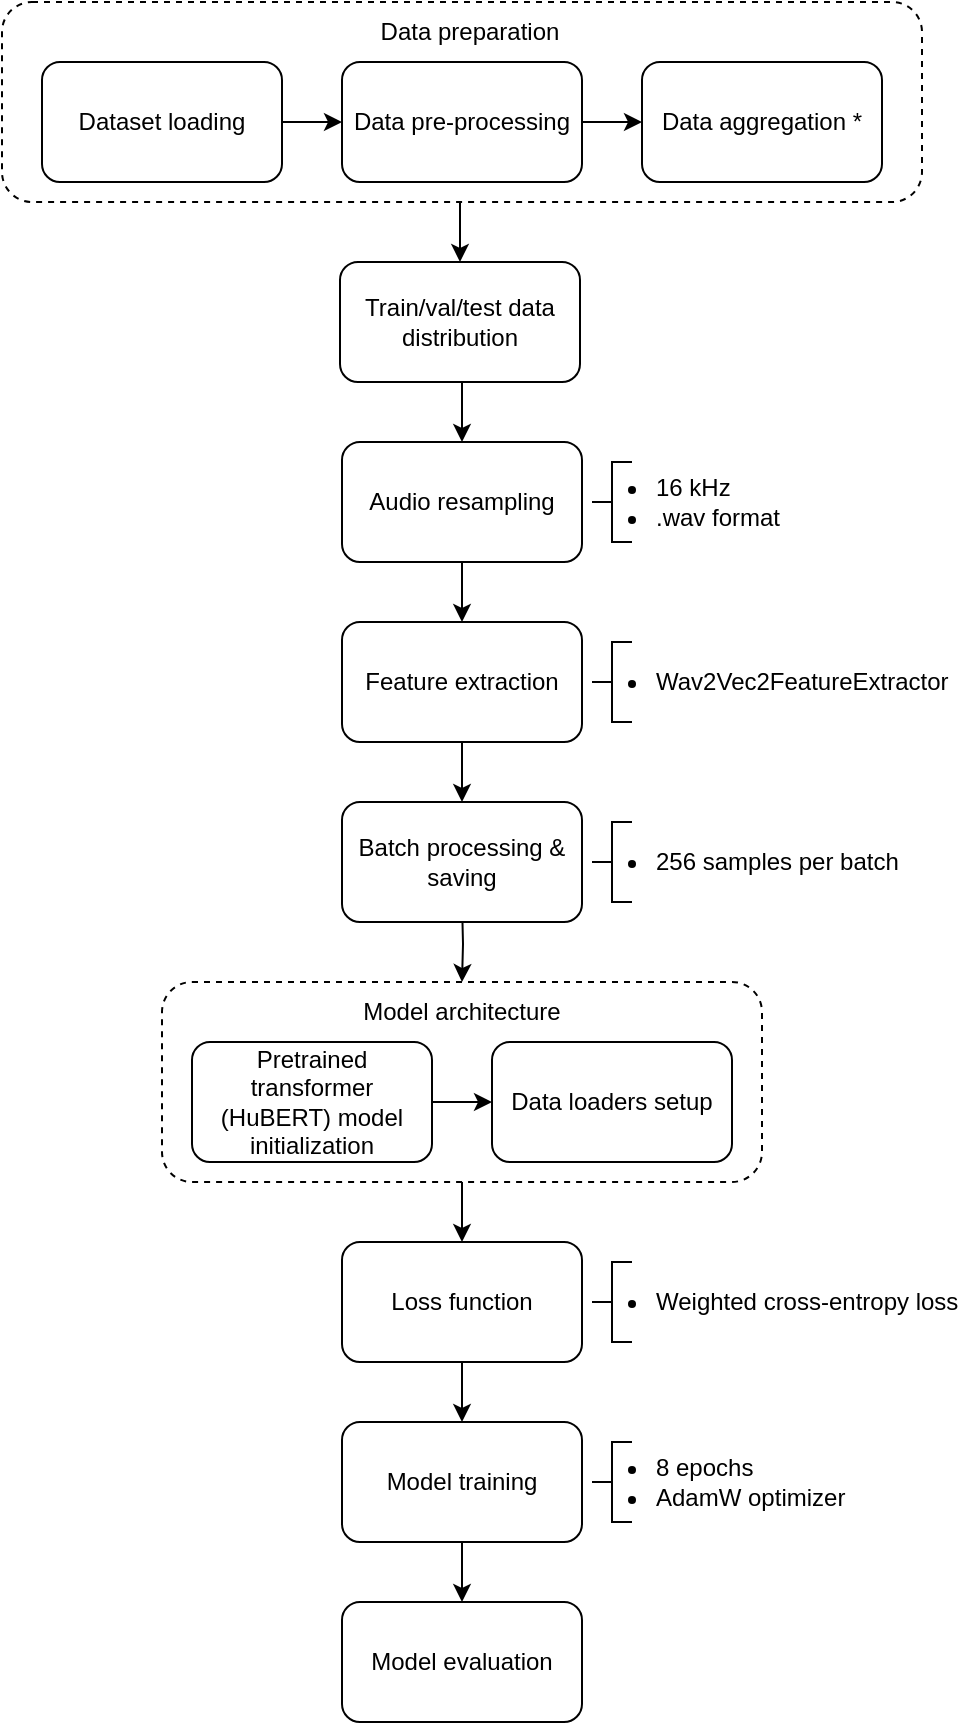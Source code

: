 <mxfile version="27.1.1">
  <diagram id="1cen6F0pKEglF9MSGJp_" name="Сторінка-1">
    <mxGraphModel dx="786" dy="552" grid="1" gridSize="10" guides="1" tooltips="1" connect="1" arrows="1" fold="1" page="1" pageScale="1" pageWidth="827" pageHeight="1169" math="0" shadow="0">
      <root>
        <mxCell id="0" />
        <mxCell id="1" parent="0" />
        <mxCell id="w7C9Iute1KxasxDb_BeU-13" value="" style="rounded=1;whiteSpace=wrap;html=1;dashed=1;" vertex="1" parent="1">
          <mxGeometry x="265" y="510" width="300" height="100" as="geometry" />
        </mxCell>
        <mxCell id="uMgJuq0zAGavcUWCigHo-29" value="&lt;ul&gt;&lt;li&gt;8 epochs&lt;/li&gt;&lt;li&gt;AdamW optimizer&lt;/li&gt;&lt;/ul&gt;" style="text;html=1;strokeColor=none;fillColor=none;align=left;verticalAlign=middle;whiteSpace=wrap;rounded=0;" parent="1" vertex="1">
          <mxGeometry x="470" y="745" width="200" height="30" as="geometry" />
        </mxCell>
        <mxCell id="uMgJuq0zAGavcUWCigHo-13" style="edgeStyle=orthogonalEdgeStyle;rounded=0;orthogonalLoop=1;jettySize=auto;html=1;exitX=0.5;exitY=1;exitDx=0;exitDy=0;entryX=0.5;entryY=0;entryDx=0;entryDy=0;" parent="1" source="uMgJuq0zAGavcUWCigHo-9" target="uMgJuq0zAGavcUWCigHo-4" edge="1">
          <mxGeometry relative="1" as="geometry" />
        </mxCell>
        <mxCell id="uMgJuq0zAGavcUWCigHo-9" value="" style="rounded=1;whiteSpace=wrap;html=1;dashed=1;" parent="1" vertex="1">
          <mxGeometry x="185" y="20" width="460" height="100" as="geometry" />
        </mxCell>
        <mxCell id="uMgJuq0zAGavcUWCigHo-11" style="edgeStyle=orthogonalEdgeStyle;rounded=0;orthogonalLoop=1;jettySize=auto;html=1;entryX=0;entryY=0.5;entryDx=0;entryDy=0;" parent="1" source="uMgJuq0zAGavcUWCigHo-1" target="uMgJuq0zAGavcUWCigHo-2" edge="1">
          <mxGeometry relative="1" as="geometry" />
        </mxCell>
        <mxCell id="uMgJuq0zAGavcUWCigHo-1" value="Dataset loading" style="rounded=1;whiteSpace=wrap;html=1;" parent="1" vertex="1">
          <mxGeometry x="205" y="50" width="120" height="60" as="geometry" />
        </mxCell>
        <mxCell id="w7C9Iute1KxasxDb_BeU-15" style="edgeStyle=orthogonalEdgeStyle;rounded=0;orthogonalLoop=1;jettySize=auto;html=1;exitX=1;exitY=0.5;exitDx=0;exitDy=0;entryX=0;entryY=0.5;entryDx=0;entryDy=0;" edge="1" parent="1" source="uMgJuq0zAGavcUWCigHo-2" target="w7C9Iute1KxasxDb_BeU-14">
          <mxGeometry relative="1" as="geometry" />
        </mxCell>
        <mxCell id="uMgJuq0zAGavcUWCigHo-2" value="Data pre-processing" style="rounded=1;whiteSpace=wrap;html=1;" parent="1" vertex="1">
          <mxGeometry x="355" y="50" width="120" height="60" as="geometry" />
        </mxCell>
        <mxCell id="uMgJuq0zAGavcUWCigHo-14" style="edgeStyle=orthogonalEdgeStyle;rounded=0;orthogonalLoop=1;jettySize=auto;html=1;exitX=0.5;exitY=1;exitDx=0;exitDy=0;entryX=0.5;entryY=0;entryDx=0;entryDy=0;" parent="1" source="uMgJuq0zAGavcUWCigHo-4" target="uMgJuq0zAGavcUWCigHo-5" edge="1">
          <mxGeometry relative="1" as="geometry" />
        </mxCell>
        <mxCell id="uMgJuq0zAGavcUWCigHo-4" value="Train/val/test data distribution" style="rounded=1;whiteSpace=wrap;html=1;" parent="1" vertex="1">
          <mxGeometry x="354" y="150" width="120" height="60" as="geometry" />
        </mxCell>
        <mxCell id="uMgJuq0zAGavcUWCigHo-17" style="edgeStyle=orthogonalEdgeStyle;rounded=0;orthogonalLoop=1;jettySize=auto;html=1;exitX=0.5;exitY=1;exitDx=0;exitDy=0;" parent="1" target="uMgJuq0zAGavcUWCigHo-16" edge="1">
          <mxGeometry relative="1" as="geometry">
            <mxPoint x="415" y="470" as="sourcePoint" />
          </mxGeometry>
        </mxCell>
        <mxCell id="w7C9Iute1KxasxDb_BeU-5" style="edgeStyle=orthogonalEdgeStyle;rounded=0;orthogonalLoop=1;jettySize=auto;html=1;exitX=0.5;exitY=1;exitDx=0;exitDy=0;entryX=0.5;entryY=0;entryDx=0;entryDy=0;" edge="1" parent="1" source="uMgJuq0zAGavcUWCigHo-5" target="w7C9Iute1KxasxDb_BeU-3">
          <mxGeometry relative="1" as="geometry" />
        </mxCell>
        <mxCell id="uMgJuq0zAGavcUWCigHo-5" value="Audio resampling" style="rounded=1;whiteSpace=wrap;html=1;" parent="1" vertex="1">
          <mxGeometry x="355" y="240" width="120" height="60" as="geometry" />
        </mxCell>
        <mxCell id="uMgJuq0zAGavcUWCigHo-20" style="edgeStyle=orthogonalEdgeStyle;rounded=0;orthogonalLoop=1;jettySize=auto;html=1;exitX=0.5;exitY=1;exitDx=0;exitDy=0;entryX=0.5;entryY=0;entryDx=0;entryDy=0;" parent="1" source="uMgJuq0zAGavcUWCigHo-7" target="uMgJuq0zAGavcUWCigHo-8" edge="1">
          <mxGeometry relative="1" as="geometry" />
        </mxCell>
        <mxCell id="uMgJuq0zAGavcUWCigHo-7" value="Loss function" style="rounded=1;whiteSpace=wrap;html=1;" parent="1" vertex="1">
          <mxGeometry x="355" y="640" width="120" height="60" as="geometry" />
        </mxCell>
        <mxCell id="uMgJuq0zAGavcUWCigHo-21" style="edgeStyle=orthogonalEdgeStyle;rounded=0;orthogonalLoop=1;jettySize=auto;html=1;exitX=0.5;exitY=1;exitDx=0;exitDy=0;" parent="1" source="uMgJuq0zAGavcUWCigHo-8" edge="1">
          <mxGeometry relative="1" as="geometry">
            <mxPoint x="415" y="820" as="targetPoint" />
          </mxGeometry>
        </mxCell>
        <mxCell id="uMgJuq0zAGavcUWCigHo-8" value="Model training" style="rounded=1;whiteSpace=wrap;html=1;" parent="1" vertex="1">
          <mxGeometry x="355" y="730" width="120" height="60" as="geometry" />
        </mxCell>
        <mxCell id="uMgJuq0zAGavcUWCigHo-10" value="Data preparation" style="text;html=1;align=center;verticalAlign=middle;whiteSpace=wrap;rounded=0;" parent="1" vertex="1">
          <mxGeometry x="349" y="20" width="140" height="30" as="geometry" />
        </mxCell>
        <mxCell id="uMgJuq0zAGavcUWCigHo-18" style="edgeStyle=orthogonalEdgeStyle;rounded=0;orthogonalLoop=1;jettySize=auto;html=1;exitX=0.5;exitY=1;exitDx=0;exitDy=0;entryX=0.5;entryY=0;entryDx=0;entryDy=0;" parent="1" target="uMgJuq0zAGavcUWCigHo-7" edge="1">
          <mxGeometry relative="1" as="geometry">
            <mxPoint x="415" y="610" as="sourcePoint" />
          </mxGeometry>
        </mxCell>
        <mxCell id="uMgJuq0zAGavcUWCigHo-16" value="Model architecture" style="text;html=1;align=center;verticalAlign=middle;whiteSpace=wrap;rounded=0;" parent="1" vertex="1">
          <mxGeometry x="345" y="510" width="140" height="30" as="geometry" />
        </mxCell>
        <mxCell id="uMgJuq0zAGavcUWCigHo-19" value="Model evaluation" style="rounded=1;whiteSpace=wrap;html=1;" parent="1" vertex="1">
          <mxGeometry x="355" y="820" width="120" height="60" as="geometry" />
        </mxCell>
        <mxCell id="uMgJuq0zAGavcUWCigHo-22" value="Pretrained transformer (HuBERT) model initialization" style="rounded=1;whiteSpace=wrap;html=1;" parent="1" vertex="1">
          <mxGeometry x="280" y="540" width="120" height="60" as="geometry" />
        </mxCell>
        <mxCell id="uMgJuq0zAGavcUWCigHo-24" value="Data loaders setup" style="rounded=1;whiteSpace=wrap;html=1;" parent="1" vertex="1">
          <mxGeometry x="430" y="540" width="120" height="60" as="geometry" />
        </mxCell>
        <mxCell id="uMgJuq0zAGavcUWCigHo-27" value="" style="html=1;shape=mxgraph.flowchart.annotation_2;align=left;labelPosition=right;" parent="1" vertex="1">
          <mxGeometry x="480" y="740" width="20" height="40" as="geometry" />
        </mxCell>
        <mxCell id="uMgJuq0zAGavcUWCigHo-34" value="&lt;ul&gt;&lt;li&gt;Weighted cross-entropy loss&lt;/li&gt;&lt;/ul&gt;" style="text;html=1;strokeColor=none;fillColor=none;align=left;verticalAlign=middle;whiteSpace=wrap;rounded=0;" parent="1" vertex="1">
          <mxGeometry x="470" y="655" width="200" height="30" as="geometry" />
        </mxCell>
        <mxCell id="uMgJuq0zAGavcUWCigHo-35" value="" style="html=1;shape=mxgraph.flowchart.annotation_2;align=left;labelPosition=right;" parent="1" vertex="1">
          <mxGeometry x="480" y="650" width="20" height="40" as="geometry" />
        </mxCell>
        <mxCell id="uMgJuq0zAGavcUWCigHo-38" value="&lt;ul&gt;&lt;li&gt;16 kHz&lt;/li&gt;&lt;li&gt;.wav format&lt;/li&gt;&lt;/ul&gt;" style="text;html=1;strokeColor=none;fillColor=none;align=left;verticalAlign=middle;whiteSpace=wrap;rounded=0;" parent="1" vertex="1">
          <mxGeometry x="470" y="255" width="170" height="30" as="geometry" />
        </mxCell>
        <mxCell id="uMgJuq0zAGavcUWCigHo-39" value="" style="html=1;shape=mxgraph.flowchart.annotation_2;align=left;labelPosition=right;" parent="1" vertex="1">
          <mxGeometry x="480" y="250" width="20" height="40" as="geometry" />
        </mxCell>
        <mxCell id="w7C9Iute1KxasxDb_BeU-8" style="edgeStyle=orthogonalEdgeStyle;rounded=0;orthogonalLoop=1;jettySize=auto;html=1;exitX=0.5;exitY=1;exitDx=0;exitDy=0;entryX=0.5;entryY=0;entryDx=0;entryDy=0;" edge="1" parent="1" source="w7C9Iute1KxasxDb_BeU-3" target="w7C9Iute1KxasxDb_BeU-4">
          <mxGeometry relative="1" as="geometry" />
        </mxCell>
        <mxCell id="w7C9Iute1KxasxDb_BeU-3" value="Feature extraction" style="rounded=1;whiteSpace=wrap;html=1;" vertex="1" parent="1">
          <mxGeometry x="355" y="330" width="120" height="60" as="geometry" />
        </mxCell>
        <mxCell id="w7C9Iute1KxasxDb_BeU-4" value="Batch processing &amp;amp; saving" style="rounded=1;whiteSpace=wrap;html=1;" vertex="1" parent="1">
          <mxGeometry x="355" y="420" width="120" height="60" as="geometry" />
        </mxCell>
        <mxCell id="w7C9Iute1KxasxDb_BeU-6" value="&lt;ul&gt;&lt;li&gt;Wav2Vec2FeatureExtractor&lt;/li&gt;&lt;/ul&gt;" style="text;html=1;strokeColor=none;fillColor=none;align=left;verticalAlign=middle;whiteSpace=wrap;rounded=0;" vertex="1" parent="1">
          <mxGeometry x="470" y="345" width="190" height="30" as="geometry" />
        </mxCell>
        <mxCell id="w7C9Iute1KxasxDb_BeU-7" value="" style="html=1;shape=mxgraph.flowchart.annotation_2;align=left;labelPosition=right;" vertex="1" parent="1">
          <mxGeometry x="480" y="340" width="20" height="40" as="geometry" />
        </mxCell>
        <mxCell id="w7C9Iute1KxasxDb_BeU-9" style="edgeStyle=orthogonalEdgeStyle;rounded=0;orthogonalLoop=1;jettySize=auto;html=1;entryX=0;entryY=0.5;entryDx=0;entryDy=0;" edge="1" parent="1">
          <mxGeometry relative="1" as="geometry">
            <mxPoint x="400" y="570" as="sourcePoint" />
            <mxPoint x="430" y="570" as="targetPoint" />
          </mxGeometry>
        </mxCell>
        <mxCell id="w7C9Iute1KxasxDb_BeU-14" value="Data aggregation *" style="rounded=1;whiteSpace=wrap;html=1;" vertex="1" parent="1">
          <mxGeometry x="505" y="50" width="120" height="60" as="geometry" />
        </mxCell>
        <mxCell id="w7C9Iute1KxasxDb_BeU-16" value="&lt;ul&gt;&lt;li&gt;256 samples per batch&lt;/li&gt;&lt;/ul&gt;" style="text;html=1;strokeColor=none;fillColor=none;align=left;verticalAlign=middle;whiteSpace=wrap;rounded=0;" vertex="1" parent="1">
          <mxGeometry x="470" y="435" width="190" height="30" as="geometry" />
        </mxCell>
        <mxCell id="w7C9Iute1KxasxDb_BeU-17" value="" style="html=1;shape=mxgraph.flowchart.annotation_2;align=left;labelPosition=right;" vertex="1" parent="1">
          <mxGeometry x="480" y="430" width="20" height="40" as="geometry" />
        </mxCell>
      </root>
    </mxGraphModel>
  </diagram>
</mxfile>
